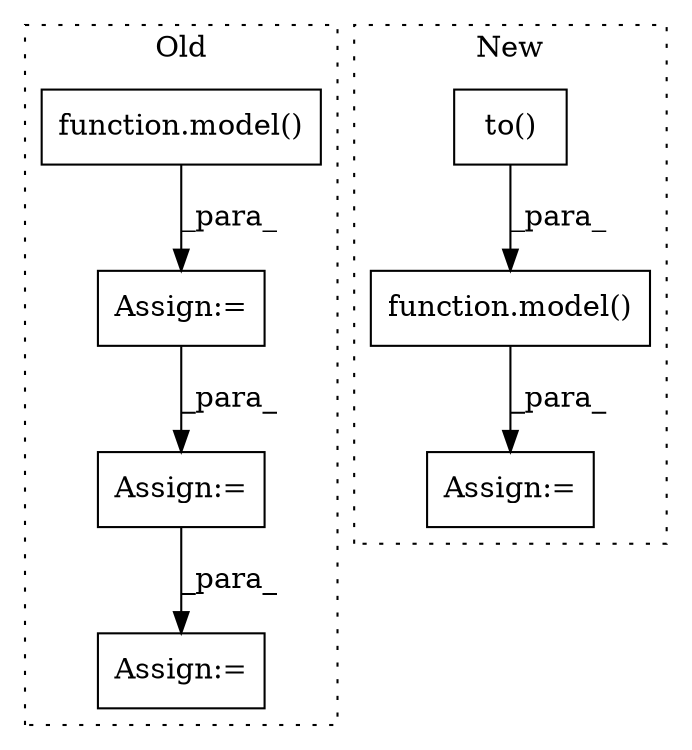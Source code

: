 digraph G {
subgraph cluster0 {
1 [label="function.model()" a="75" s="988,1075" l="23,14" shape="box"];
3 [label="Assign:=" a="68" s="1561" l="4" shape="box"];
5 [label="Assign:=" a="68" s="1424" l="3" shape="box"];
6 [label="Assign:=" a="68" s="985" l="3" shape="box"];
label = "Old";
style="dotted";
}
subgraph cluster1 {
2 [label="to()" a="75" s="947,962" l="9,1" shape="box"];
4 [label="Assign:=" a="68" s="1535" l="4" shape="box"];
7 [label="function.model()" a="75" s="924,1075" l="23,15" shape="box"];
label = "New";
style="dotted";
}
1 -> 6 [label="_para_"];
2 -> 7 [label="_para_"];
5 -> 3 [label="_para_"];
6 -> 5 [label="_para_"];
7 -> 4 [label="_para_"];
}
